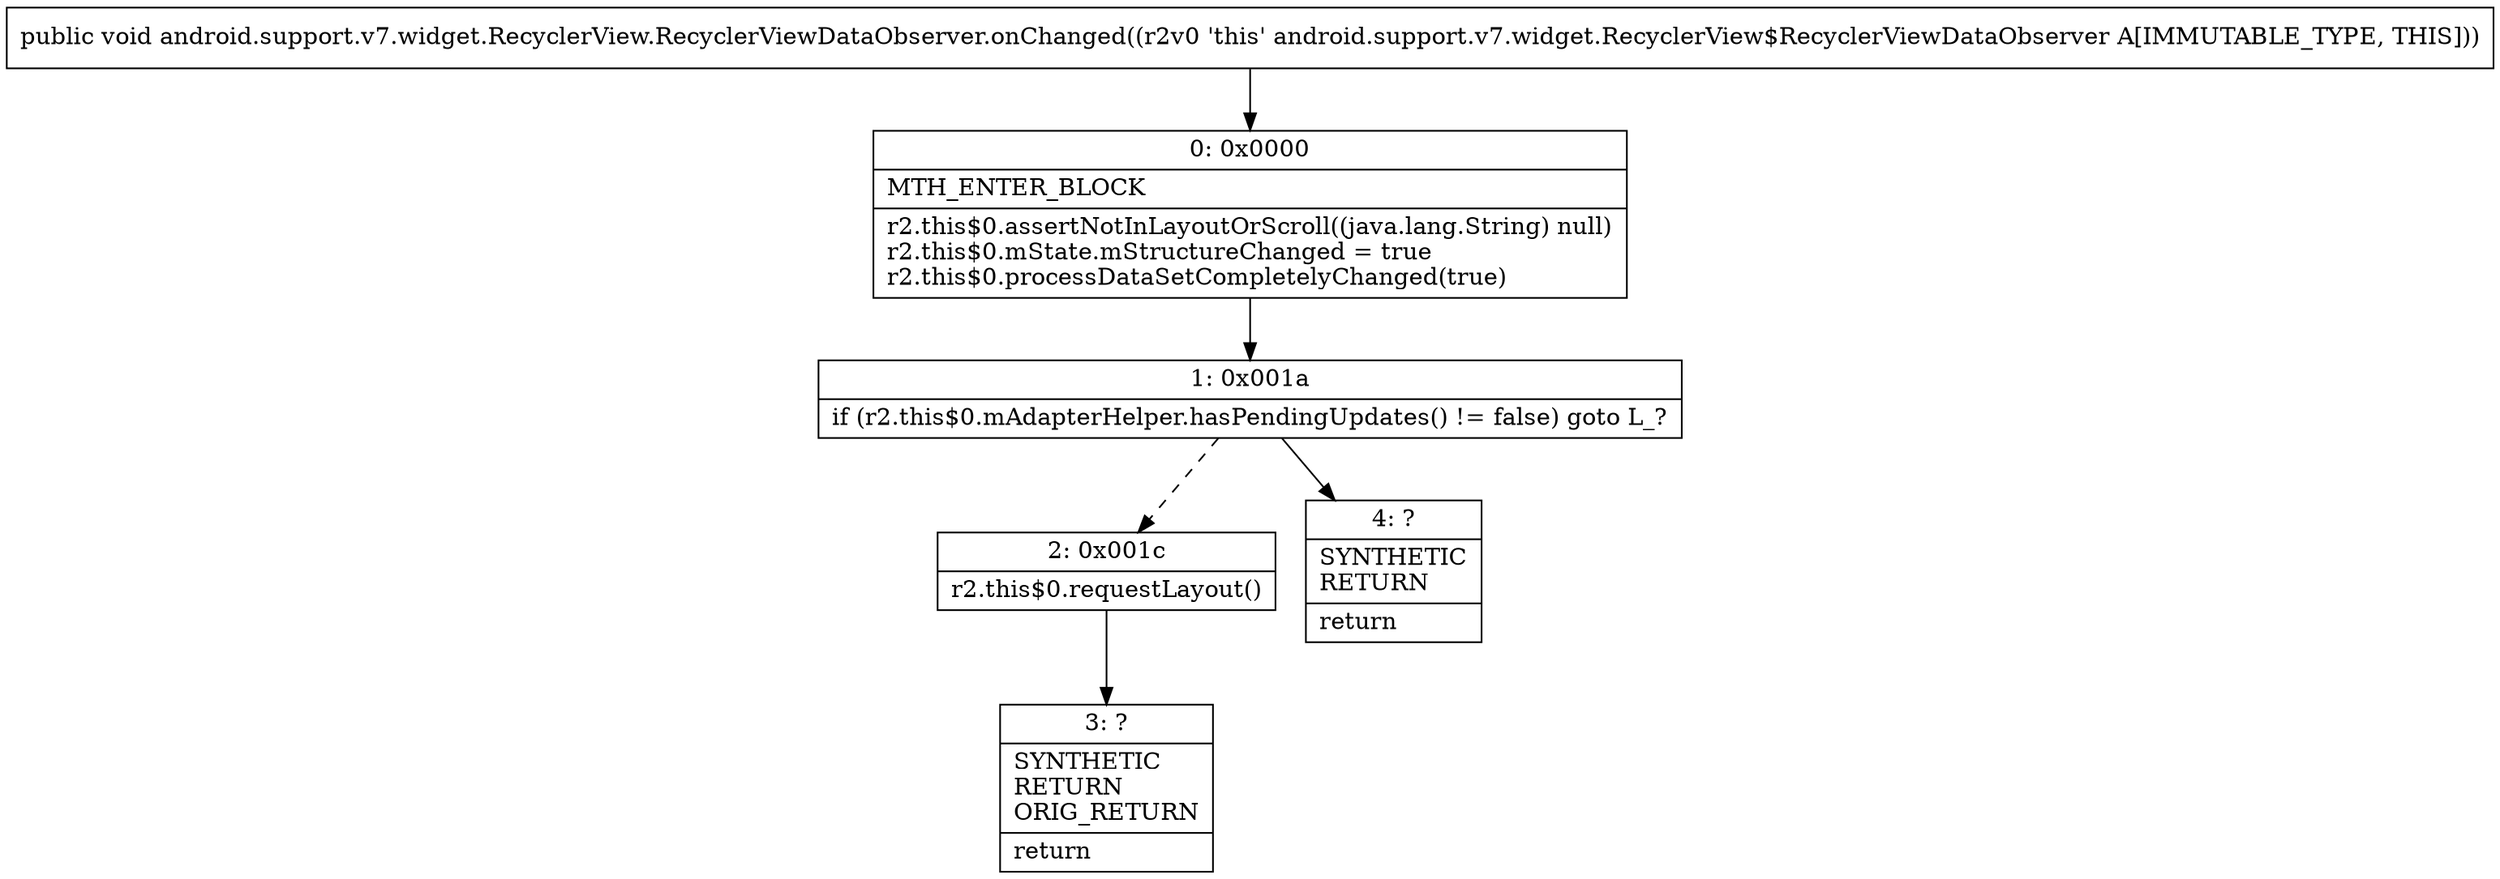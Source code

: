 digraph "CFG forandroid.support.v7.widget.RecyclerView.RecyclerViewDataObserver.onChanged()V" {
Node_0 [shape=record,label="{0\:\ 0x0000|MTH_ENTER_BLOCK\l|r2.this$0.assertNotInLayoutOrScroll((java.lang.String) null)\lr2.this$0.mState.mStructureChanged = true\lr2.this$0.processDataSetCompletelyChanged(true)\l}"];
Node_1 [shape=record,label="{1\:\ 0x001a|if (r2.this$0.mAdapterHelper.hasPendingUpdates() != false) goto L_?\l}"];
Node_2 [shape=record,label="{2\:\ 0x001c|r2.this$0.requestLayout()\l}"];
Node_3 [shape=record,label="{3\:\ ?|SYNTHETIC\lRETURN\lORIG_RETURN\l|return\l}"];
Node_4 [shape=record,label="{4\:\ ?|SYNTHETIC\lRETURN\l|return\l}"];
MethodNode[shape=record,label="{public void android.support.v7.widget.RecyclerView.RecyclerViewDataObserver.onChanged((r2v0 'this' android.support.v7.widget.RecyclerView$RecyclerViewDataObserver A[IMMUTABLE_TYPE, THIS])) }"];
MethodNode -> Node_0;
Node_0 -> Node_1;
Node_1 -> Node_2[style=dashed];
Node_1 -> Node_4;
Node_2 -> Node_3;
}

